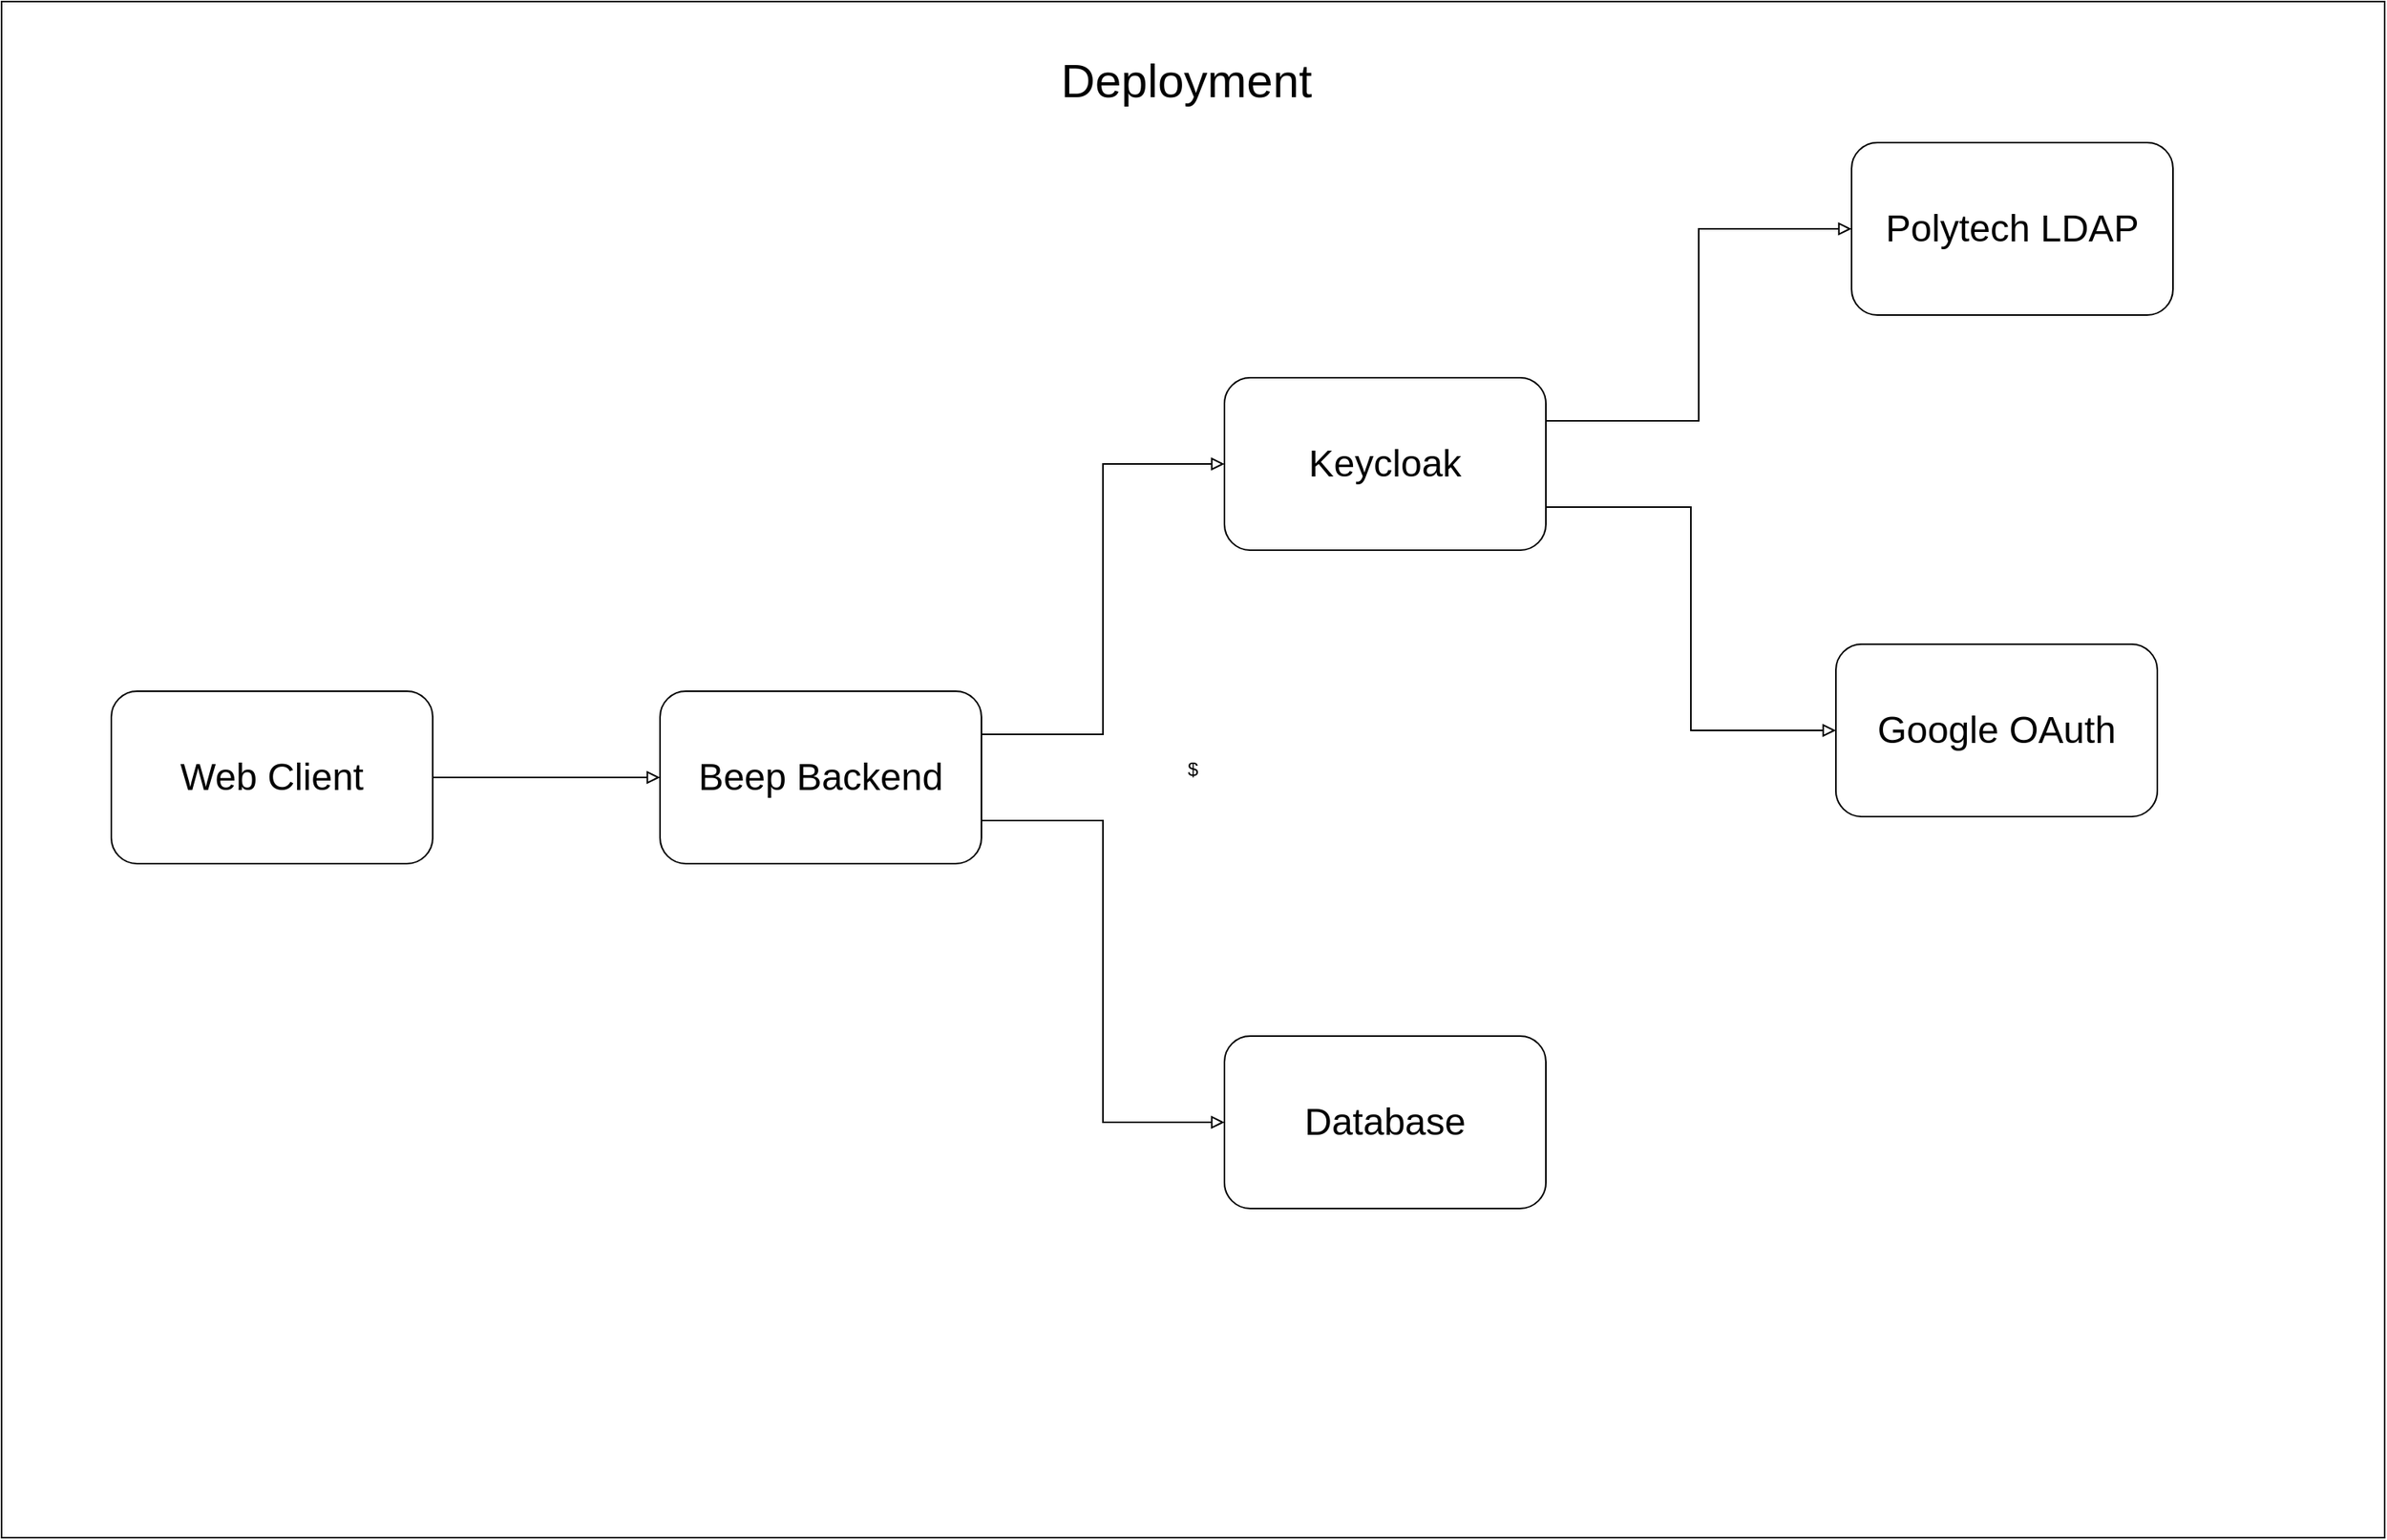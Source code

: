 <mxfile version="26.0.16">
  <diagram name="Page-1" id="MOYJXVmMyPfi9ZtgV_ge">
    <mxGraphModel dx="5459" dy="1820" grid="1" gridSize="10" guides="1" tooltips="1" connect="1" arrows="1" fold="1" page="1" pageScale="1" pageWidth="850" pageHeight="1100" math="0" shadow="0">
      <root>
        <mxCell id="0" />
        <mxCell id="1" parent="0" />
        <mxCell id="cboI02JAm9TRPGkR1qwY-1" value="$" style="rounded=0;whiteSpace=wrap;html=1;" vertex="1" parent="1">
          <mxGeometry x="-2490" y="130" width="1520" height="980" as="geometry" />
        </mxCell>
        <mxCell id="cboI02JAm9TRPGkR1qwY-2" value="Deployment&amp;nbsp;" style="text;html=1;align=center;verticalAlign=middle;whiteSpace=wrap;rounded=0;fontSize=30;" vertex="1" parent="1">
          <mxGeometry x="-1850" y="140" width="240" height="80" as="geometry" />
        </mxCell>
        <mxCell id="cboI02JAm9TRPGkR1qwY-3" value="&lt;font style=&quot;font-size: 24px;&quot;&gt;Web Client&lt;/font&gt;" style="rounded=1;whiteSpace=wrap;html=1;" vertex="1" parent="1">
          <mxGeometry x="-2420" y="570" width="205" height="110" as="geometry" />
        </mxCell>
        <mxCell id="cboI02JAm9TRPGkR1qwY-4" value="&lt;font style=&quot;font-size: 24px;&quot;&gt;Beep Backend&lt;/font&gt;" style="rounded=1;whiteSpace=wrap;html=1;" vertex="1" parent="1">
          <mxGeometry x="-2070" y="570" width="205" height="110" as="geometry" />
        </mxCell>
        <mxCell id="cboI02JAm9TRPGkR1qwY-5" value="&lt;font style=&quot;font-size: 24px;&quot;&gt;Keycloak&lt;/font&gt;&lt;span style=&quot;color: rgba(0, 0, 0, 0); font-family: monospace; font-size: 0px; text-align: start; text-wrap-mode: nowrap;&quot;&gt;%3CmxGraphModel%3E%3Croot%3E%3CmxCell%20id%3D%220%22%2F%3E%3CmxCell%20id%3D%221%22%20parent%3D%220%22%2F%3E%3CmxCell%20id%3D%222%22%20value%3D%22%26lt%3Bfont%20style%3D%26quot%3Bfont-size%3A%2024px%3B%26quot%3B%26gt%3BBeep%20Backend%26lt%3B%2Ffont%26gt%3B%22%20style%3D%22rounded%3D1%3BwhiteSpace%3Dwrap%3Bhtml%3D1%3B%22%20vertex%3D%221%22%20parent%3D%221%22%3E%3CmxGeometry%20x%3D%22-1180%22%20y%3D%22550%22%20width%3D%22205%22%20height%3D%22110%22%20as%3D%22geometry%22%2F%3E%3C%2FmxCell%3E%3C%2Froot%3E%3C%2FmxGraphModel%3E&lt;/span&gt;" style="rounded=1;whiteSpace=wrap;html=1;" vertex="1" parent="1">
          <mxGeometry x="-1710" y="370" width="205" height="110" as="geometry" />
        </mxCell>
        <mxCell id="cboI02JAm9TRPGkR1qwY-6" value="&lt;span style=&quot;font-size: 24px;&quot;&gt;Database&lt;/span&gt;" style="rounded=1;whiteSpace=wrap;html=1;" vertex="1" parent="1">
          <mxGeometry x="-1710" y="790" width="205" height="110" as="geometry" />
        </mxCell>
        <mxCell id="cboI02JAm9TRPGkR1qwY-7" value="&lt;span style=&quot;font-size: 24px;&quot;&gt;Google OAuth&lt;/span&gt;" style="rounded=1;whiteSpace=wrap;html=1;" vertex="1" parent="1">
          <mxGeometry x="-1320" y="540" width="205" height="110" as="geometry" />
        </mxCell>
        <mxCell id="cboI02JAm9TRPGkR1qwY-8" value="&lt;span style=&quot;font-size: 24px;&quot;&gt;Polytech LDAP&lt;/span&gt;" style="rounded=1;whiteSpace=wrap;html=1;" vertex="1" parent="1">
          <mxGeometry x="-1310" y="220" width="205" height="110" as="geometry" />
        </mxCell>
        <mxCell id="cboI02JAm9TRPGkR1qwY-9" value="" style="endArrow=block;html=1;rounded=0;exitX=1;exitY=0.5;exitDx=0;exitDy=0;entryX=0;entryY=0.5;entryDx=0;entryDy=0;endFill=0;" edge="1" parent="1" source="cboI02JAm9TRPGkR1qwY-3" target="cboI02JAm9TRPGkR1qwY-4">
          <mxGeometry width="50" height="50" relative="1" as="geometry">
            <mxPoint x="-1850" y="410" as="sourcePoint" />
            <mxPoint x="-1800" y="360" as="targetPoint" />
          </mxGeometry>
        </mxCell>
        <mxCell id="cboI02JAm9TRPGkR1qwY-10" value="" style="endArrow=block;html=1;rounded=0;exitX=1;exitY=0.25;exitDx=0;exitDy=0;entryX=0;entryY=0.5;entryDx=0;entryDy=0;endFill=0;edgeStyle=orthogonalEdgeStyle;" edge="1" parent="1" source="cboI02JAm9TRPGkR1qwY-4" target="cboI02JAm9TRPGkR1qwY-5">
          <mxGeometry width="50" height="50" relative="1" as="geometry">
            <mxPoint x="-1820" y="610" as="sourcePoint" />
            <mxPoint x="-1675" y="610" as="targetPoint" />
          </mxGeometry>
        </mxCell>
        <mxCell id="cboI02JAm9TRPGkR1qwY-11" value="" style="endArrow=block;html=1;rounded=0;exitX=1;exitY=0.75;exitDx=0;exitDy=0;entryX=0;entryY=0.5;entryDx=0;entryDy=0;endFill=0;edgeStyle=orthogonalEdgeStyle;" edge="1" parent="1" source="cboI02JAm9TRPGkR1qwY-4" target="cboI02JAm9TRPGkR1qwY-6">
          <mxGeometry width="50" height="50" relative="1" as="geometry">
            <mxPoint x="-1855" y="635" as="sourcePoint" />
            <mxPoint x="-1700" y="435" as="targetPoint" />
          </mxGeometry>
        </mxCell>
        <mxCell id="cboI02JAm9TRPGkR1qwY-12" value="" style="endArrow=block;html=1;rounded=0;exitX=1;exitY=0.25;exitDx=0;exitDy=0;entryX=0;entryY=0.5;entryDx=0;entryDy=0;endFill=0;edgeStyle=orthogonalEdgeStyle;" edge="1" parent="1" source="cboI02JAm9TRPGkR1qwY-5" target="cboI02JAm9TRPGkR1qwY-8">
          <mxGeometry width="50" height="50" relative="1" as="geometry">
            <mxPoint x="-1505" y="393" as="sourcePoint" />
            <mxPoint x="-1350" y="220" as="targetPoint" />
          </mxGeometry>
        </mxCell>
        <mxCell id="cboI02JAm9TRPGkR1qwY-13" value="" style="endArrow=block;html=1;rounded=0;exitX=1;exitY=0.75;exitDx=0;exitDy=0;entryX=0;entryY=0.5;entryDx=0;entryDy=0;endFill=0;edgeStyle=orthogonalEdgeStyle;" edge="1" parent="1" source="cboI02JAm9TRPGkR1qwY-5" target="cboI02JAm9TRPGkR1qwY-7">
          <mxGeometry width="50" height="50" relative="1" as="geometry">
            <mxPoint x="-1495" y="408" as="sourcePoint" />
            <mxPoint x="-1300" y="285" as="targetPoint" />
          </mxGeometry>
        </mxCell>
      </root>
    </mxGraphModel>
  </diagram>
</mxfile>
